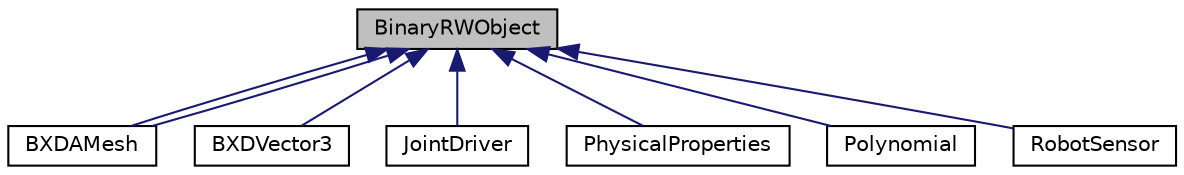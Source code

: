 digraph "BinaryRWObject"
{
  edge [fontname="Helvetica",fontsize="10",labelfontname="Helvetica",labelfontsize="10"];
  node [fontname="Helvetica",fontsize="10",shape=record];
  Node0 [label="BinaryRWObject",height=0.2,width=0.4,color="black", fillcolor="grey75", style="filled", fontcolor="black"];
  Node0 -> Node1 [dir="back",color="midnightblue",fontsize="10",style="solid"];
  Node1 [label="BXDAMesh",height=0.2,width=0.4,color="black", fillcolor="white", style="filled",URL="$class_b_x_d_a_mesh.html",tooltip="Represents a 3D object composed of one or more BXDAMesh.BXDASubMesh and physical properties of the ob..."];
  Node0 -> Node1 [dir="back",color="midnightblue",fontsize="10",style="solid"];
  Node0 -> Node2 [dir="back",color="midnightblue",fontsize="10",style="solid"];
  Node2 [label="BXDVector3",height=0.2,width=0.4,color="black", fillcolor="white", style="filled",URL="$class_b_x_d_vector3.html"];
  Node0 -> Node3 [dir="back",color="midnightblue",fontsize="10",style="solid"];
  Node3 [label="JointDriver",height=0.2,width=0.4,color="black", fillcolor="white", style="filled",URL="$class_joint_driver.html",tooltip="Generic class able to represent all types of joint drivers. "];
  Node0 -> Node4 [dir="back",color="midnightblue",fontsize="10",style="solid"];
  Node4 [label="PhysicalProperties",height=0.2,width=0.4,color="black", fillcolor="white", style="filled",URL="$class_physical_properties.html"];
  Node0 -> Node5 [dir="back",color="midnightblue",fontsize="10",style="solid"];
  Node5 [label="Polynomial",height=0.2,width=0.4,color="black", fillcolor="white", style="filled",URL="$class_polynomial.html"];
  Node0 -> Node6 [dir="back",color="midnightblue",fontsize="10",style="solid"];
  Node6 [label="RobotSensor",height=0.2,width=0.4,color="black", fillcolor="white", style="filled",URL="$class_robot_sensor.html"];
}
